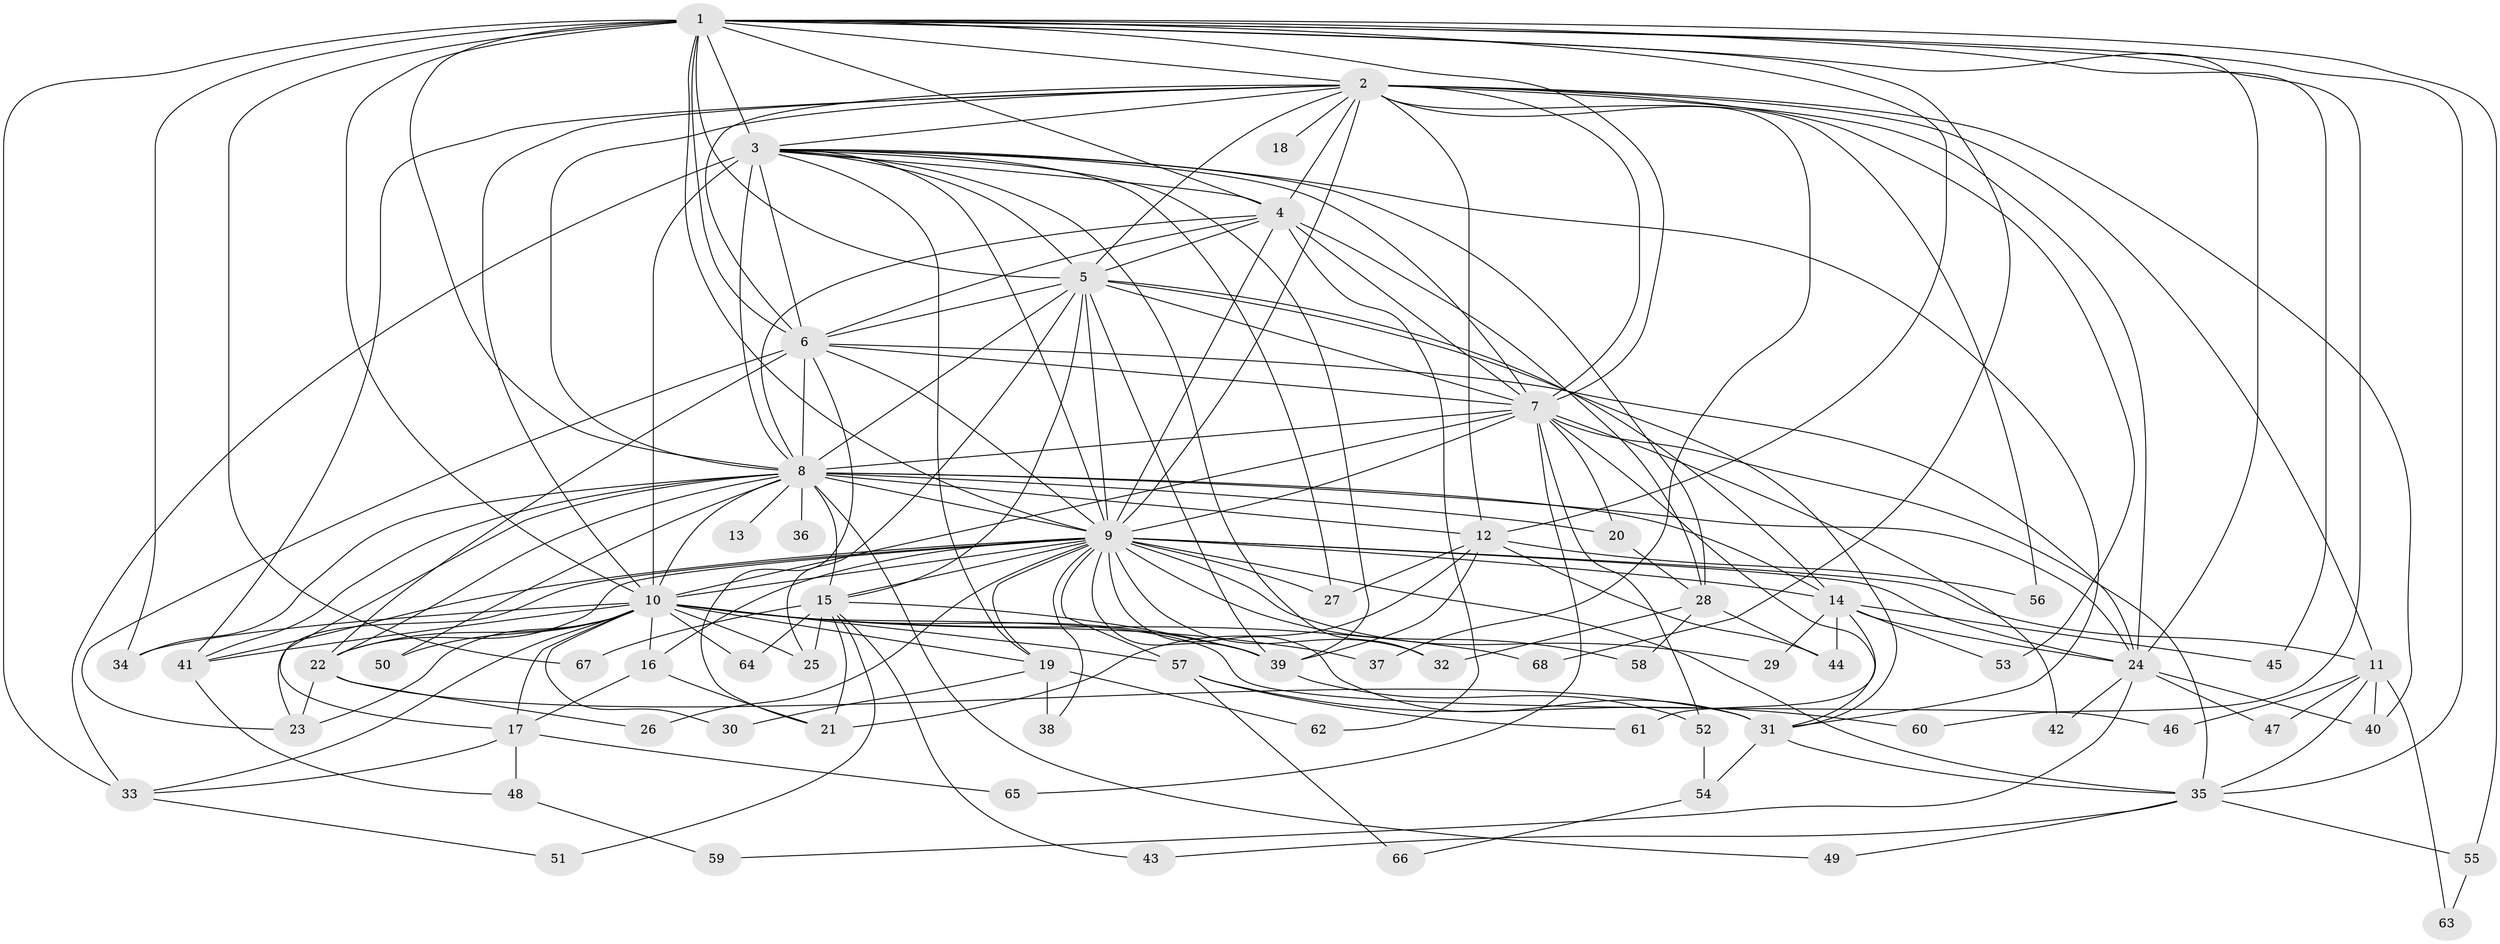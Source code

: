 // original degree distribution, {22: 0.014814814814814815, 32: 0.007407407407407408, 12: 0.007407407407407408, 16: 0.007407407407407408, 19: 0.007407407407407408, 18: 0.007407407407407408, 27: 0.022222222222222223, 6: 0.037037037037037035, 2: 0.5333333333333333, 7: 0.007407407407407408, 8: 0.022222222222222223, 9: 0.007407407407407408, 5: 0.05185185185185185, 3: 0.18518518518518517, 4: 0.08148148148148149}
// Generated by graph-tools (version 1.1) at 2025/35/03/09/25 02:35:04]
// undirected, 68 vertices, 191 edges
graph export_dot {
graph [start="1"]
  node [color=gray90,style=filled];
  1;
  2;
  3;
  4;
  5;
  6;
  7;
  8;
  9;
  10;
  11;
  12;
  13;
  14;
  15;
  16;
  17;
  18;
  19;
  20;
  21;
  22;
  23;
  24;
  25;
  26;
  27;
  28;
  29;
  30;
  31;
  32;
  33;
  34;
  35;
  36;
  37;
  38;
  39;
  40;
  41;
  42;
  43;
  44;
  45;
  46;
  47;
  48;
  49;
  50;
  51;
  52;
  53;
  54;
  55;
  56;
  57;
  58;
  59;
  60;
  61;
  62;
  63;
  64;
  65;
  66;
  67;
  68;
  1 -- 2 [weight=1.0];
  1 -- 3 [weight=1.0];
  1 -- 4 [weight=1.0];
  1 -- 5 [weight=1.0];
  1 -- 6 [weight=1.0];
  1 -- 7 [weight=1.0];
  1 -- 8 [weight=1.0];
  1 -- 9 [weight=3.0];
  1 -- 10 [weight=2.0];
  1 -- 12 [weight=1.0];
  1 -- 24 [weight=1.0];
  1 -- 33 [weight=1.0];
  1 -- 34 [weight=1.0];
  1 -- 35 [weight=1.0];
  1 -- 45 [weight=1.0];
  1 -- 55 [weight=1.0];
  1 -- 60 [weight=1.0];
  1 -- 67 [weight=1.0];
  1 -- 68 [weight=1.0];
  2 -- 3 [weight=1.0];
  2 -- 4 [weight=1.0];
  2 -- 5 [weight=1.0];
  2 -- 6 [weight=1.0];
  2 -- 7 [weight=1.0];
  2 -- 8 [weight=1.0];
  2 -- 9 [weight=3.0];
  2 -- 10 [weight=1.0];
  2 -- 11 [weight=1.0];
  2 -- 12 [weight=2.0];
  2 -- 18 [weight=1.0];
  2 -- 24 [weight=1.0];
  2 -- 37 [weight=1.0];
  2 -- 40 [weight=1.0];
  2 -- 41 [weight=1.0];
  2 -- 53 [weight=1.0];
  2 -- 56 [weight=1.0];
  3 -- 4 [weight=1.0];
  3 -- 5 [weight=1.0];
  3 -- 6 [weight=1.0];
  3 -- 7 [weight=1.0];
  3 -- 8 [weight=1.0];
  3 -- 9 [weight=3.0];
  3 -- 10 [weight=13.0];
  3 -- 19 [weight=1.0];
  3 -- 27 [weight=1.0];
  3 -- 28 [weight=1.0];
  3 -- 31 [weight=1.0];
  3 -- 32 [weight=1.0];
  3 -- 33 [weight=2.0];
  3 -- 39 [weight=1.0];
  4 -- 5 [weight=1.0];
  4 -- 6 [weight=1.0];
  4 -- 7 [weight=1.0];
  4 -- 8 [weight=2.0];
  4 -- 9 [weight=2.0];
  4 -- 28 [weight=1.0];
  4 -- 62 [weight=1.0];
  5 -- 6 [weight=1.0];
  5 -- 7 [weight=1.0];
  5 -- 8 [weight=2.0];
  5 -- 9 [weight=2.0];
  5 -- 14 [weight=1.0];
  5 -- 15 [weight=1.0];
  5 -- 25 [weight=2.0];
  5 -- 31 [weight=1.0];
  5 -- 39 [weight=1.0];
  6 -- 7 [weight=2.0];
  6 -- 8 [weight=2.0];
  6 -- 9 [weight=2.0];
  6 -- 21 [weight=1.0];
  6 -- 22 [weight=5.0];
  6 -- 23 [weight=1.0];
  6 -- 24 [weight=1.0];
  7 -- 8 [weight=1.0];
  7 -- 9 [weight=3.0];
  7 -- 10 [weight=1.0];
  7 -- 20 [weight=1.0];
  7 -- 31 [weight=1.0];
  7 -- 35 [weight=1.0];
  7 -- 42 [weight=1.0];
  7 -- 52 [weight=1.0];
  7 -- 65 [weight=1.0];
  8 -- 9 [weight=3.0];
  8 -- 10 [weight=2.0];
  8 -- 12 [weight=1.0];
  8 -- 13 [weight=1.0];
  8 -- 14 [weight=2.0];
  8 -- 15 [weight=1.0];
  8 -- 17 [weight=1.0];
  8 -- 20 [weight=1.0];
  8 -- 22 [weight=1.0];
  8 -- 24 [weight=1.0];
  8 -- 34 [weight=1.0];
  8 -- 36 [weight=1.0];
  8 -- 41 [weight=1.0];
  8 -- 49 [weight=1.0];
  8 -- 50 [weight=1.0];
  9 -- 10 [weight=2.0];
  9 -- 11 [weight=1.0];
  9 -- 14 [weight=1.0];
  9 -- 15 [weight=1.0];
  9 -- 16 [weight=1.0];
  9 -- 19 [weight=1.0];
  9 -- 22 [weight=1.0];
  9 -- 23 [weight=1.0];
  9 -- 24 [weight=6.0];
  9 -- 26 [weight=1.0];
  9 -- 27 [weight=1.0];
  9 -- 29 [weight=1.0];
  9 -- 31 [weight=1.0];
  9 -- 32 [weight=2.0];
  9 -- 35 [weight=1.0];
  9 -- 38 [weight=1.0];
  9 -- 39 [weight=1.0];
  9 -- 41 [weight=1.0];
  9 -- 57 [weight=1.0];
  9 -- 58 [weight=1.0];
  10 -- 16 [weight=1.0];
  10 -- 17 [weight=2.0];
  10 -- 19 [weight=2.0];
  10 -- 22 [weight=1.0];
  10 -- 23 [weight=1.0];
  10 -- 25 [weight=1.0];
  10 -- 30 [weight=1.0];
  10 -- 33 [weight=1.0];
  10 -- 34 [weight=1.0];
  10 -- 37 [weight=1.0];
  10 -- 39 [weight=1.0];
  10 -- 41 [weight=2.0];
  10 -- 46 [weight=1.0];
  10 -- 50 [weight=1.0];
  10 -- 57 [weight=1.0];
  10 -- 64 [weight=1.0];
  10 -- 68 [weight=1.0];
  11 -- 35 [weight=1.0];
  11 -- 40 [weight=1.0];
  11 -- 46 [weight=1.0];
  11 -- 47 [weight=1.0];
  11 -- 63 [weight=1.0];
  12 -- 21 [weight=1.0];
  12 -- 27 [weight=1.0];
  12 -- 39 [weight=1.0];
  12 -- 44 [weight=1.0];
  12 -- 56 [weight=1.0];
  14 -- 24 [weight=1.0];
  14 -- 29 [weight=1.0];
  14 -- 44 [weight=1.0];
  14 -- 45 [weight=1.0];
  14 -- 53 [weight=1.0];
  14 -- 61 [weight=1.0];
  15 -- 21 [weight=1.0];
  15 -- 25 [weight=1.0];
  15 -- 39 [weight=1.0];
  15 -- 43 [weight=1.0];
  15 -- 51 [weight=1.0];
  15 -- 64 [weight=1.0];
  15 -- 67 [weight=1.0];
  16 -- 17 [weight=1.0];
  16 -- 21 [weight=1.0];
  17 -- 33 [weight=1.0];
  17 -- 48 [weight=1.0];
  17 -- 65 [weight=1.0];
  19 -- 30 [weight=1.0];
  19 -- 38 [weight=1.0];
  19 -- 62 [weight=1.0];
  20 -- 28 [weight=1.0];
  22 -- 23 [weight=1.0];
  22 -- 26 [weight=1.0];
  22 -- 31 [weight=1.0];
  24 -- 40 [weight=1.0];
  24 -- 42 [weight=1.0];
  24 -- 47 [weight=1.0];
  24 -- 59 [weight=1.0];
  28 -- 32 [weight=1.0];
  28 -- 44 [weight=1.0];
  28 -- 58 [weight=1.0];
  31 -- 35 [weight=1.0];
  31 -- 54 [weight=1.0];
  33 -- 51 [weight=1.0];
  35 -- 43 [weight=1.0];
  35 -- 49 [weight=1.0];
  35 -- 55 [weight=1.0];
  39 -- 52 [weight=1.0];
  41 -- 48 [weight=1.0];
  48 -- 59 [weight=1.0];
  52 -- 54 [weight=1.0];
  54 -- 66 [weight=1.0];
  55 -- 63 [weight=1.0];
  57 -- 60 [weight=1.0];
  57 -- 61 [weight=1.0];
  57 -- 66 [weight=1.0];
}
